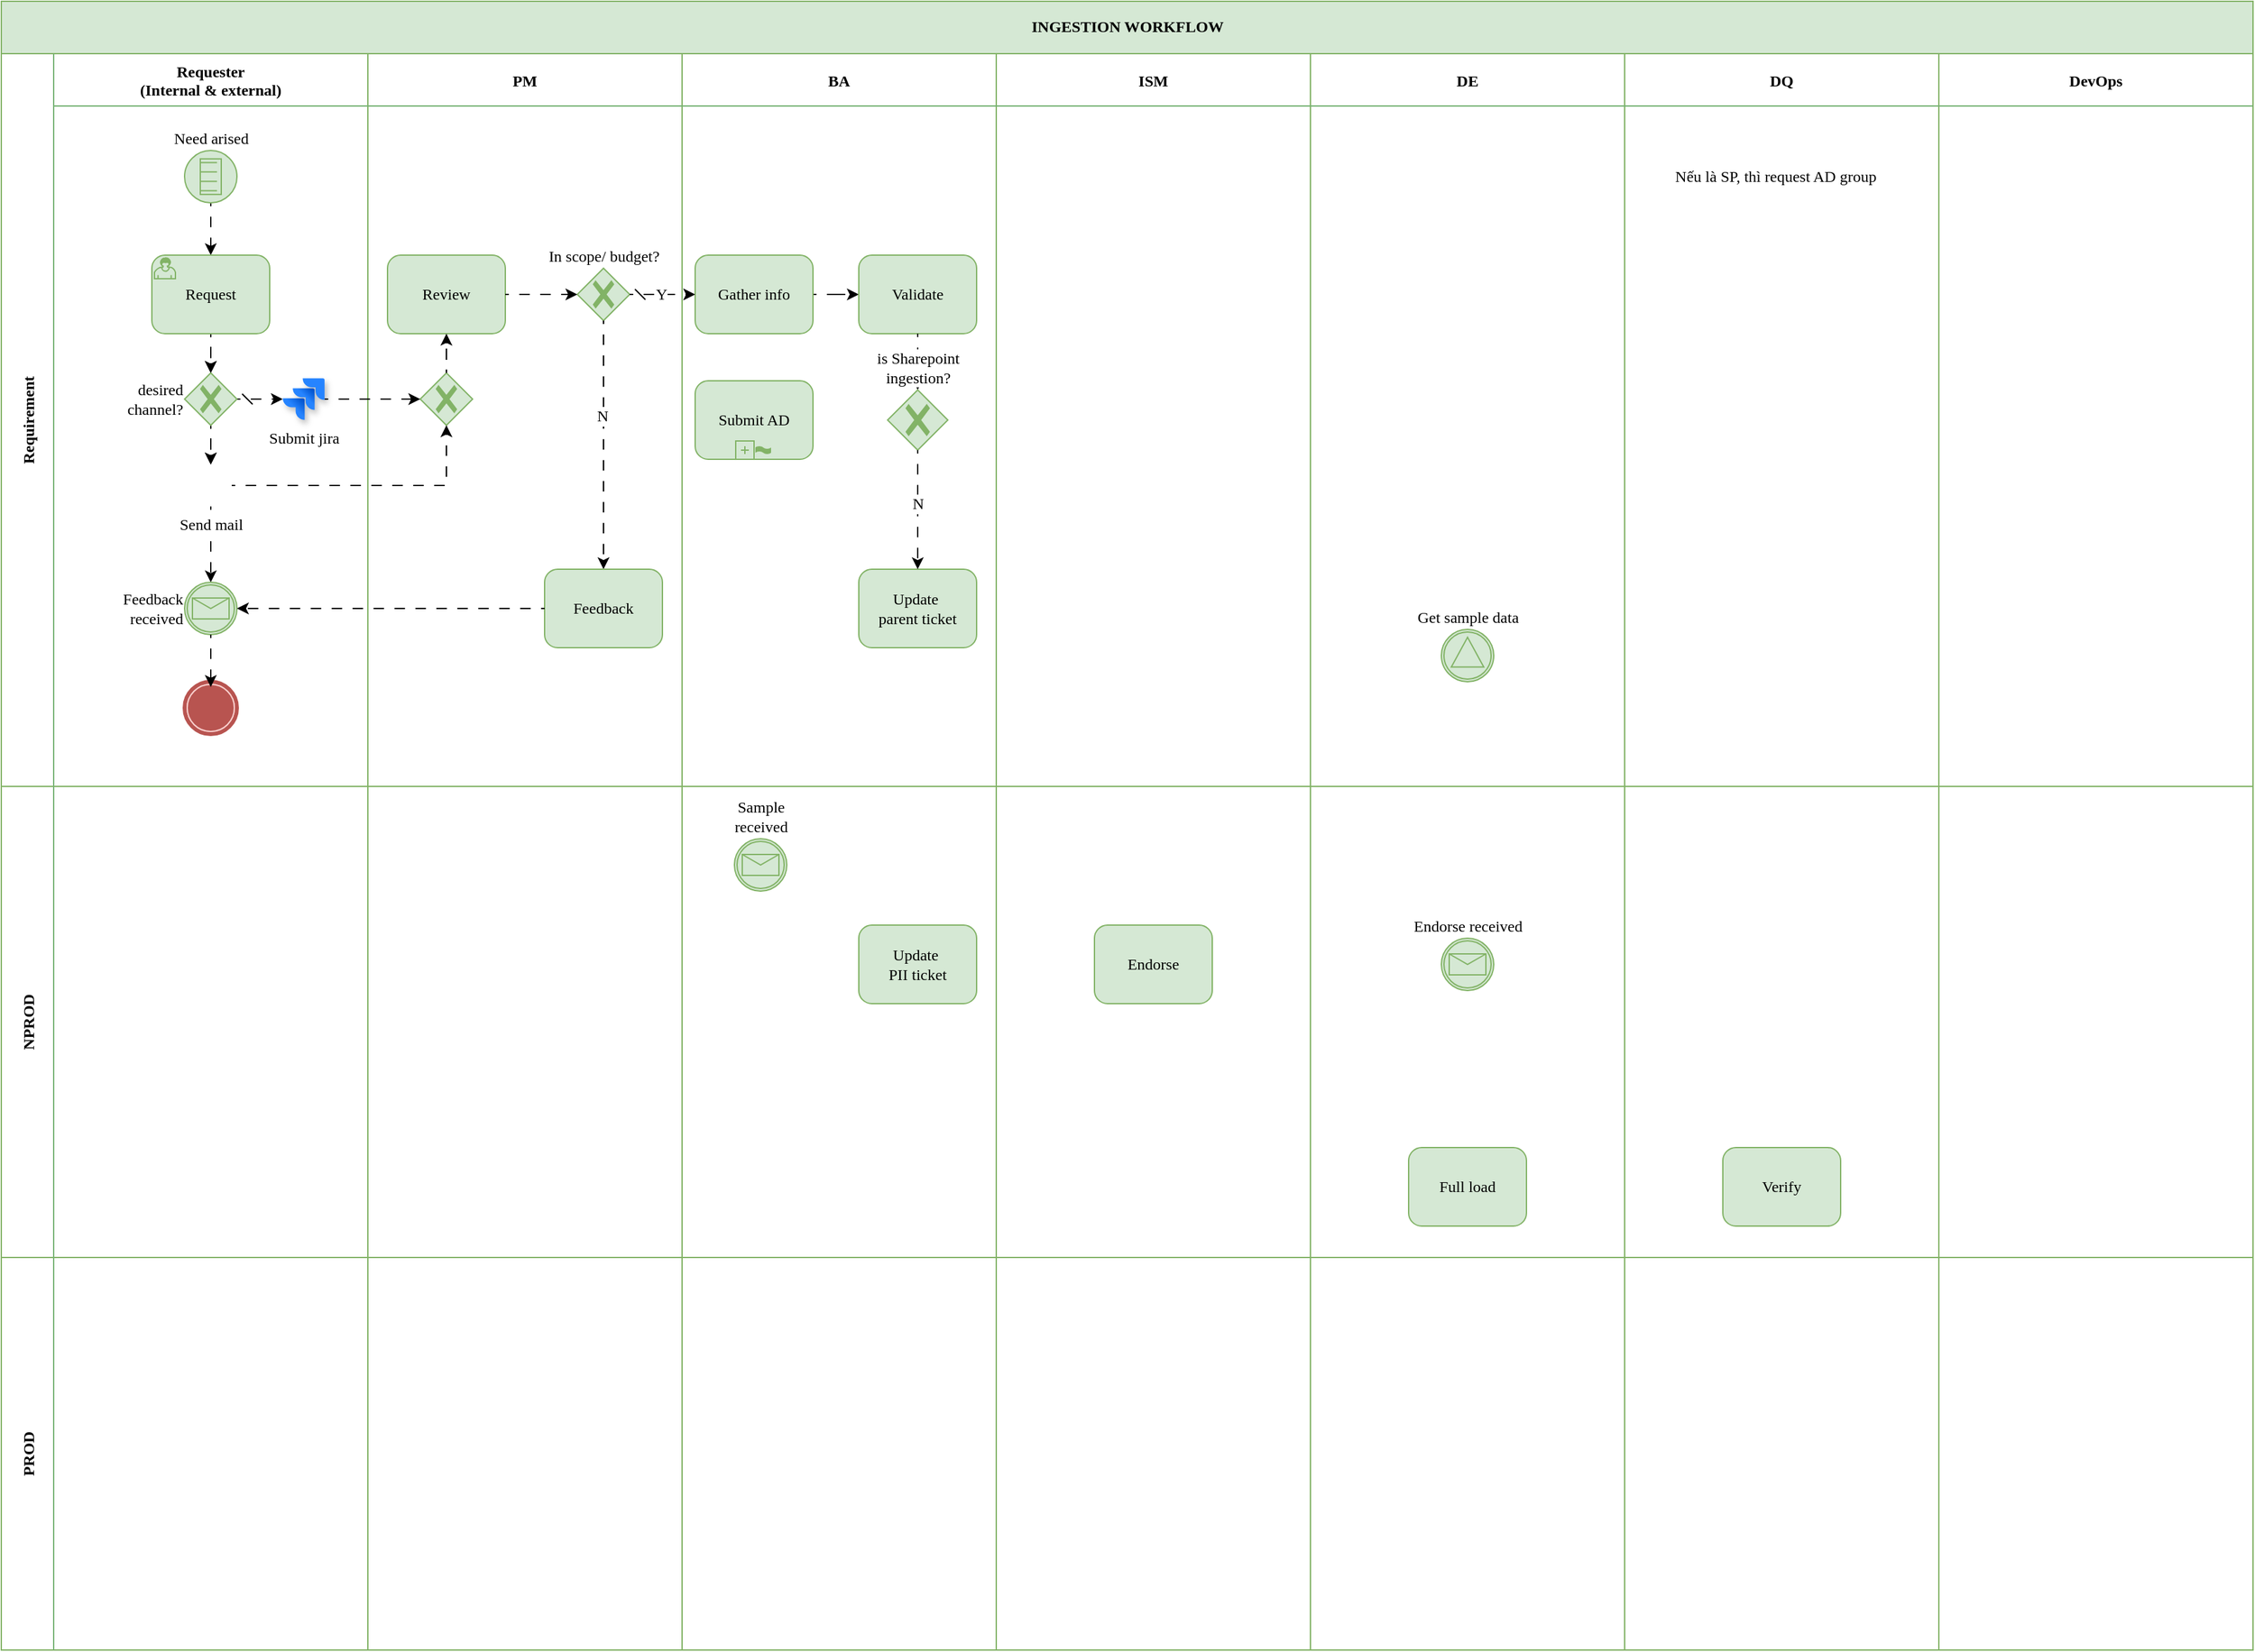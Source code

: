 <mxfile version="24.7.6">
  <diagram id="kgpKYQtTHZ0yAKxKKP6v" name="Page-1">
    <mxGraphModel dx="2022" dy="718" grid="1" gridSize="10" guides="1" tooltips="1" connect="1" arrows="1" fold="1" page="1" pageScale="1" pageWidth="850" pageHeight="1100" math="0" shadow="0">
      <root>
        <mxCell id="0" />
        <mxCell id="1" parent="0" />
        <mxCell id="3nuBFxr9cyL0pnOWT2aG-1" value="INGESTION WORKFLOW" style="shape=table;childLayout=tableLayout;startSize=40;collapsible=0;recursiveResize=0;expand=0;fillColor=#d5e8d4;fontStyle=1;shadow=0;rounded=0;direction=north;flipV=1;flipH=1;horizontal=0;fontFamily=Montserrat;labelPosition=center;verticalLabelPosition=middle;align=center;verticalAlign=middle;whiteSpace=wrap;html=1;textDirection=vertical-lr;movable=1;resizable=1;rotatable=1;deletable=1;editable=1;locked=0;connectable=1;fontSize=12;fontSource=https%3A%2F%2Ffonts.googleapis.com%2Fcss%3Ffamily%3DMontserrat;strokeColor=#82b366;" parent="1" vertex="1">
          <mxGeometry x="-310" y="40" width="1720" height="1260.0" as="geometry" />
        </mxCell>
        <mxCell id="3nuBFxr9cyL0pnOWT2aG-3" value="Requirement" style="shape=tableRow;horizontal=0;swimlaneHead=0;swimlaneBody=0;top=0;left=0;bottom=0;right=0;fillColor=none;points=[[0,0.5],[1,0.5]];portConstraint=eastwest;startSize=40;collapsible=0;recursiveResize=0;expand=0;fontStyle=1;swimlaneFillColor=none;strokeColor=#76B274;fontFamily=Montserrat;fontSource=https%3A%2F%2Ffonts.googleapis.com%2Fcss%3Ffamily%3DMontserrat;" parent="3nuBFxr9cyL0pnOWT2aG-1" vertex="1">
          <mxGeometry y="40" width="1720" height="560" as="geometry" />
        </mxCell>
        <mxCell id="3nuBFxr9cyL0pnOWT2aG-4" value="Requester&#xa;(Internal &amp; external)" style="swimlane;swimlaneHead=0;swimlaneBody=0;connectable=0;fillColor=none;startSize=40;collapsible=0;recursiveResize=0;expand=0;fontStyle=1;rounded=0;strokeColor=#76B274;fontFamily=Montserrat;fontSource=https%3A%2F%2Ffonts.googleapis.com%2Fcss%3Ffamily%3DMontserrat;" parent="3nuBFxr9cyL0pnOWT2aG-3" vertex="1">
          <mxGeometry x="40" width="240" height="560" as="geometry">
            <mxRectangle width="240" height="560" as="alternateBounds" />
          </mxGeometry>
        </mxCell>
        <mxCell id="cMU86__VcZ0qvdFthibx-100" value="Submit jira" style="image;image=img/lib/atlassian/Jira_Logo.svg;html=1;imageBackground=none;imageBorder=none;shadow=1;aspect=fixed;fontFamily=Montserrat;fontSource=https%3A%2F%2Ffonts.googleapis.com%2Fcss%3Ffamily%3DMontserrat;" vertex="1" parent="3nuBFxr9cyL0pnOWT2aG-4">
          <mxGeometry x="175" y="248" width="32" height="32" as="geometry" />
        </mxCell>
        <mxCell id="cMU86__VcZ0qvdFthibx-477" value="" style="edgeStyle=orthogonalEdgeStyle;shape=connector;curved=0;rounded=0;orthogonalLoop=1;jettySize=auto;html=1;strokeColor=default;align=center;verticalAlign=middle;fontFamily=Montserrat;fontSource=https%3A%2F%2Ffonts.googleapis.com%2Fcss%3Ffamily%3DMontserrat;fontSize=12;fontColor=default;labelBackgroundColor=default;endArrow=classic;flowAnimation=1;" edge="1" parent="3nuBFxr9cyL0pnOWT2aG-4" source="cMU86__VcZ0qvdFthibx-101" target="cMU86__VcZ0qvdFthibx-394">
          <mxGeometry relative="1" as="geometry" />
        </mxCell>
        <mxCell id="cMU86__VcZ0qvdFthibx-101" value="Send mail" style="shape=image;html=1;verticalAlign=top;verticalLabelPosition=bottom;labelBackgroundColor=#ffffff;imageAspect=0;aspect=fixed;image=https://cdn0.iconfinder.com/data/icons/logos-microsoft-office-365/128/Microsoft_Office-07-128.png;shadow=1;fontFamily=Montserrat;fontSource=https%3A%2F%2Ffonts.googleapis.com%2Fcss%3Ffamily%3DMontserrat;" vertex="1" parent="3nuBFxr9cyL0pnOWT2aG-4">
          <mxGeometry x="104" y="314" width="32" height="32" as="geometry" />
        </mxCell>
        <mxCell id="cMU86__VcZ0qvdFthibx-104" style="edgeStyle=orthogonalEdgeStyle;rounded=0;orthogonalLoop=1;jettySize=auto;html=1;entryX=0;entryY=0.5;entryDx=0;entryDy=0;curved=0;jumpStyle=none;startArrow=dash;startFill=0;flowAnimation=1;fixDash=0;" edge="1" parent="3nuBFxr9cyL0pnOWT2aG-4" target="cMU86__VcZ0qvdFthibx-100">
          <mxGeometry relative="1" as="geometry">
            <mxPoint x="139.966" y="264.034" as="sourcePoint" />
          </mxGeometry>
        </mxCell>
        <mxCell id="cMU86__VcZ0qvdFthibx-139" value="" style="edgeStyle=orthogonalEdgeStyle;rounded=0;orthogonalLoop=1;jettySize=auto;html=1;flowAnimation=1;fixDash=0;entryX=0.5;entryY=0;entryDx=0;entryDy=0;" edge="1" parent="3nuBFxr9cyL0pnOWT2aG-4" target="cMU86__VcZ0qvdFthibx-101">
          <mxGeometry relative="1" as="geometry">
            <mxPoint x="120.034" y="283.966" as="sourcePoint" />
          </mxGeometry>
        </mxCell>
        <mxCell id="cMU86__VcZ0qvdFthibx-138" value="" style="edgeStyle=orthogonalEdgeStyle;rounded=0;orthogonalLoop=1;jettySize=auto;html=1;entryX=0.5;entryY=0;entryDx=0;entryDy=0;curved=0;flowAnimation=1;fixDash=0;exitX=0.5;exitY=1;exitDx=0;exitDy=0;exitPerimeter=0;entryPerimeter=0;" edge="1" parent="3nuBFxr9cyL0pnOWT2aG-4" target="cMU86__VcZ0qvdFthibx-196">
          <mxGeometry relative="1" as="geometry">
            <mxPoint x="120" y="214" as="sourcePoint" />
            <mxPoint x="120" y="244" as="targetPoint" />
          </mxGeometry>
        </mxCell>
        <mxCell id="cMU86__VcZ0qvdFthibx-199" value="" style="edgeStyle=orthogonalEdgeStyle;shape=connector;curved=0;rounded=0;orthogonalLoop=1;jettySize=auto;html=1;strokeColor=default;align=center;verticalAlign=middle;fontFamily=Montserrat;fontSource=https%3A%2F%2Ffonts.googleapis.com%2Fcss%3Ffamily%3DMontserrat;fontSize=12;fontColor=default;labelBackgroundColor=default;endArrow=classic;flowAnimation=1;exitX=0.5;exitY=1;exitDx=0;exitDy=0;exitPerimeter=0;" edge="1" parent="3nuBFxr9cyL0pnOWT2aG-4" source="cMU86__VcZ0qvdFthibx-196" target="cMU86__VcZ0qvdFthibx-101">
          <mxGeometry relative="1" as="geometry" />
        </mxCell>
        <mxCell id="cMU86__VcZ0qvdFthibx-196" value="desired&lt;div&gt;channel?&lt;/div&gt;" style="points=[[0.25,0.25,0],[0.5,0,0],[0.75,0.25,0],[1,0.5,0],[0.75,0.75,0],[0.5,1,0],[0.25,0.75,0],[0,0.5,0]];shape=mxgraph.bpmn.gateway2;html=1;verticalLabelPosition=middle;labelBackgroundColor=#ffffff;verticalAlign=middle;align=right;perimeter=rhombusPerimeter;outlineConnect=0;outline=none;symbol=none;gwType=exclusive;rounded=1;fillStyle=auto;strokeColor=#82b366;arcSize=50;fontFamily=Montserrat;fontSource=https%3A%2F%2Ffonts.googleapis.com%2Fcss%3Ffamily%3DMontserrat;fontSize=12;fontColor=default;fillColor=#d5e8d4;labelPosition=left;" vertex="1" parent="3nuBFxr9cyL0pnOWT2aG-4">
          <mxGeometry x="100" y="244" width="40" height="40" as="geometry" />
        </mxCell>
        <mxCell id="cMU86__VcZ0qvdFthibx-198" style="edgeStyle=orthogonalEdgeStyle;shape=connector;curved=0;rounded=0;orthogonalLoop=1;jettySize=auto;html=1;entryX=0.5;entryY=0;entryDx=0;entryDy=0;entryPerimeter=0;strokeColor=default;align=center;verticalAlign=middle;fontFamily=Montserrat;fontSource=https%3A%2F%2Ffonts.googleapis.com%2Fcss%3Ffamily%3DMontserrat;fontSize=12;fontColor=default;labelBackgroundColor=default;endArrow=classic;flowAnimation=1;exitX=0.5;exitY=1;exitDx=0;exitDy=0;exitPerimeter=0;" edge="1" parent="3nuBFxr9cyL0pnOWT2aG-4" source="cMU86__VcZ0qvdFthibx-391" target="cMU86__VcZ0qvdFthibx-251">
          <mxGeometry relative="1" as="geometry">
            <mxPoint x="120" y="124" as="sourcePoint" />
            <mxPoint x="120" y="154" as="targetPoint" />
          </mxGeometry>
        </mxCell>
        <mxCell id="cMU86__VcZ0qvdFthibx-252" value="" style="edgeStyle=orthogonalEdgeStyle;shape=connector;curved=0;rounded=0;orthogonalLoop=1;jettySize=auto;html=1;strokeColor=default;align=center;verticalAlign=middle;fontFamily=Montserrat;fontSource=https%3A%2F%2Ffonts.googleapis.com%2Fcss%3Ffamily%3DMontserrat;fontSize=12;fontColor=default;labelBackgroundColor=default;endArrow=classic;flowAnimation=1;exitX=0.5;exitY=1;exitDx=0;exitDy=0;exitPerimeter=0;" edge="1" parent="3nuBFxr9cyL0pnOWT2aG-4" source="cMU86__VcZ0qvdFthibx-251" target="cMU86__VcZ0qvdFthibx-196">
          <mxGeometry relative="1" as="geometry" />
        </mxCell>
        <mxCell id="cMU86__VcZ0qvdFthibx-251" value="Request" style="points=[[0.25,0,0],[0.5,0,0],[0.75,0,0],[1,0.25,0],[1,0.5,0],[1,0.75,0],[0.75,1,0],[0.5,1,0],[0.25,1,0],[0,0.75,0],[0,0.5,0],[0,0.25,0]];shape=mxgraph.bpmn.task;whiteSpace=wrap;rectStyle=rounded;size=10;html=1;container=1;expand=0;collapsible=0;taskMarker=user;rounded=1;fillStyle=auto;strokeColor=#82b366;align=center;verticalAlign=middle;arcSize=50;fontFamily=Montserrat;fontSource=https%3A%2F%2Ffonts.googleapis.com%2Fcss%3Ffamily%3DMontserrat;fontSize=12;fontColor=default;fillColor=#d5e8d4;indent=2;rectOutline=single;isAdHoc=0;" vertex="1" parent="3nuBFxr9cyL0pnOWT2aG-4">
          <mxGeometry x="75" y="154" width="90" height="60" as="geometry" />
        </mxCell>
        <mxCell id="cMU86__VcZ0qvdFthibx-391" value="Need arised" style="points=[[0.145,0.145,0],[0.5,0,0],[0.855,0.145,0],[1,0.5,0],[0.855,0.855,0],[0.5,1,0],[0.145,0.855,0],[0,0.5,0]];shape=mxgraph.bpmn.event;html=1;verticalLabelPosition=top;labelBackgroundColor=#ffffff;verticalAlign=bottom;align=center;perimeter=ellipsePerimeter;outlineConnect=0;aspect=fixed;outline=standard;symbol=conditional;rounded=1;fillStyle=auto;strokeColor=#82b366;arcSize=50;fontFamily=Montserrat;fontSource=https%3A%2F%2Ffonts.googleapis.com%2Fcss%3Ffamily%3DMontserrat;fontSize=12;fontColor=default;fillColor=#d5e8d4;labelPosition=center;" vertex="1" parent="3nuBFxr9cyL0pnOWT2aG-4">
          <mxGeometry x="100" y="74" width="40" height="40" as="geometry" />
        </mxCell>
        <mxCell id="cMU86__VcZ0qvdFthibx-394" value="Feedback&lt;div&gt;received&lt;/div&gt;" style="points=[[0.145,0.145,0],[0.5,0,0],[0.855,0.145,0],[1,0.5,0],[0.855,0.855,0],[0.5,1,0],[0.145,0.855,0],[0,0.5,0]];shape=mxgraph.bpmn.event;html=1;verticalLabelPosition=middle;labelBackgroundColor=#ffffff;verticalAlign=middle;align=right;perimeter=ellipsePerimeter;outlineConnect=0;aspect=fixed;outline=catching;symbol=message;rounded=1;fillStyle=auto;strokeColor=#82b366;arcSize=50;fontFamily=Montserrat;fontSource=https%3A%2F%2Ffonts.googleapis.com%2Fcss%3Ffamily%3DMontserrat;fontSize=12;fontColor=default;fillColor=#d5e8d4;labelPosition=left;" vertex="1" parent="3nuBFxr9cyL0pnOWT2aG-4">
          <mxGeometry x="100" y="404" width="40" height="40" as="geometry" />
        </mxCell>
        <mxCell id="cMU86__VcZ0qvdFthibx-395" value="" style="points=[[0.145,0.145,0],[0.5,0,0],[0.855,0.145,0],[1,0.5,0],[0.855,0.855,0],[0.5,1,0],[0.145,0.855,0],[0,0.5,0]];shape=mxgraph.bpmn.event;html=1;verticalLabelPosition=bottom;labelBackgroundColor=#ffffff;verticalAlign=top;align=center;perimeter=ellipsePerimeter;outlineConnect=0;aspect=fixed;outline=end;symbol=terminate;rounded=1;fillStyle=auto;strokeColor=#b85450;arcSize=50;fontFamily=Montserrat;fontSource=https%3A%2F%2Ffonts.googleapis.com%2Fcss%3Ffamily%3DMontserrat;fontSize=12;fillColor=#f8cecc;" vertex="1" parent="3nuBFxr9cyL0pnOWT2aG-4">
          <mxGeometry x="100" y="480" width="40" height="40" as="geometry" />
        </mxCell>
        <mxCell id="cMU86__VcZ0qvdFthibx-396" style="edgeStyle=orthogonalEdgeStyle;shape=connector;curved=0;rounded=0;orthogonalLoop=1;jettySize=auto;html=1;entryX=0.5;entryY=0;entryDx=0;entryDy=0;entryPerimeter=0;strokeColor=default;align=center;verticalAlign=middle;fontFamily=Montserrat;fontSource=https%3A%2F%2Ffonts.googleapis.com%2Fcss%3Ffamily%3DMontserrat;fontSize=12;fontColor=default;labelBackgroundColor=default;endArrow=classic;flowAnimation=1;" edge="1" parent="3nuBFxr9cyL0pnOWT2aG-4" source="cMU86__VcZ0qvdFthibx-394">
          <mxGeometry relative="1" as="geometry">
            <mxPoint x="120" y="484" as="targetPoint" />
          </mxGeometry>
        </mxCell>
        <mxCell id="3nuBFxr9cyL0pnOWT2aG-8" value="PM" style="swimlane;swimlaneHead=0;swimlaneBody=0;connectable=0;fillColor=none;startSize=40;collapsible=0;recursiveResize=0;expand=0;fontStyle=1;flipV=0;strokeColor=#76B274;fontFamily=Montserrat;fontSource=https%3A%2F%2Ffonts.googleapis.com%2Fcss%3Ffamily%3DMontserrat;" parent="3nuBFxr9cyL0pnOWT2aG-3" vertex="1">
          <mxGeometry x="280" width="240" height="560" as="geometry">
            <mxRectangle width="240" height="560" as="alternateBounds" />
          </mxGeometry>
        </mxCell>
        <mxCell id="cMU86__VcZ0qvdFthibx-197" value="" style="points=[[0.25,0.25,0],[0.5,0,0],[0.75,0.25,0],[1,0.5,0],[0.75,0.75,0],[0.5,1,0],[0.25,0.75,0],[0,0.5,0]];shape=mxgraph.bpmn.gateway2;html=1;verticalLabelPosition=bottom;labelBackgroundColor=#ffffff;verticalAlign=top;align=center;perimeter=rhombusPerimeter;outlineConnect=0;outline=none;symbol=none;gwType=exclusive;rounded=1;fillStyle=auto;strokeColor=#82b366;arcSize=50;fontFamily=Montserrat;fontSource=https%3A%2F%2Ffonts.googleapis.com%2Fcss%3Ffamily%3DMontserrat;fontSize=12;fontColor=default;fillColor=#d5e8d4;" vertex="1" parent="3nuBFxr9cyL0pnOWT2aG-8">
          <mxGeometry x="40" y="244" width="40" height="40" as="geometry" />
        </mxCell>
        <mxCell id="cMU86__VcZ0qvdFthibx-200" value="Review" style="points=[[0.25,0,0],[0.5,0,0],[0.75,0,0],[1,0.25,0],[1,0.5,0],[1,0.75,0],[0.75,1,0],[0.5,1,0],[0.25,1,0],[0,0.75,0],[0,0.5,0],[0,0.25,0]];shape=mxgraph.bpmn.task;whiteSpace=wrap;rectStyle=rounded;size=10;html=1;container=1;expand=0;collapsible=0;taskMarker=abstract;rounded=1;fillStyle=auto;strokeColor=#82b366;align=center;verticalAlign=middle;arcSize=50;fontFamily=Montserrat;fontSource=https%3A%2F%2Ffonts.googleapis.com%2Fcss%3Ffamily%3DMontserrat;fontSize=12;fontColor=default;fillColor=#d5e8d4;" vertex="1" parent="3nuBFxr9cyL0pnOWT2aG-8">
          <mxGeometry x="15" y="154" width="90" height="60" as="geometry" />
        </mxCell>
        <mxCell id="cMU86__VcZ0qvdFthibx-209" value="In scope/ budget?" style="points=[[0.25,0.25,0],[0.5,0,0],[0.75,0.25,0],[1,0.5,0],[0.75,0.75,0],[0.5,1,0],[0.25,0.75,0],[0,0.5,0]];shape=mxgraph.bpmn.gateway2;html=1;verticalLabelPosition=top;labelBackgroundColor=#ffffff;verticalAlign=bottom;align=center;perimeter=rhombusPerimeter;outlineConnect=0;outline=none;symbol=none;gwType=exclusive;rounded=1;fillStyle=auto;strokeColor=#82b366;arcSize=50;fontFamily=Montserrat;fontSource=https%3A%2F%2Ffonts.googleapis.com%2Fcss%3Ffamily%3DMontserrat;fontSize=12;fontColor=default;fillColor=#d5e8d4;shadow=0;labelPosition=center;" vertex="1" parent="3nuBFxr9cyL0pnOWT2aG-8">
          <mxGeometry x="160" y="164" width="40" height="40" as="geometry" />
        </mxCell>
        <mxCell id="cMU86__VcZ0qvdFthibx-210" style="edgeStyle=orthogonalEdgeStyle;shape=connector;curved=0;rounded=0;orthogonalLoop=1;jettySize=auto;html=1;entryX=0;entryY=0.5;entryDx=0;entryDy=0;entryPerimeter=0;strokeColor=default;align=center;verticalAlign=middle;fontFamily=Montserrat;fontSource=https%3A%2F%2Ffonts.googleapis.com%2Fcss%3Ffamily%3DMontserrat;fontSize=12;fontColor=default;labelBackgroundColor=default;endArrow=classic;flowAnimation=1;" edge="1" parent="3nuBFxr9cyL0pnOWT2aG-8" source="cMU86__VcZ0qvdFthibx-200" target="cMU86__VcZ0qvdFthibx-209">
          <mxGeometry relative="1" as="geometry">
            <Array as="points">
              <mxPoint x="60" y="184" />
            </Array>
          </mxGeometry>
        </mxCell>
        <mxCell id="cMU86__VcZ0qvdFthibx-263" style="edgeStyle=orthogonalEdgeStyle;shape=connector;curved=0;rounded=0;orthogonalLoop=1;jettySize=auto;html=1;entryX=0.5;entryY=1;entryDx=0;entryDy=0;entryPerimeter=0;strokeColor=default;align=center;verticalAlign=middle;fontFamily=Montserrat;fontSource=https%3A%2F%2Ffonts.googleapis.com%2Fcss%3Ffamily%3DMontserrat;fontSize=12;fontColor=default;labelBackgroundColor=default;endArrow=classic;flowAnimation=1;" edge="1" parent="3nuBFxr9cyL0pnOWT2aG-8" source="cMU86__VcZ0qvdFthibx-197" target="cMU86__VcZ0qvdFthibx-200">
          <mxGeometry relative="1" as="geometry" />
        </mxCell>
        <mxCell id="cMU86__VcZ0qvdFthibx-265" style="edgeStyle=orthogonalEdgeStyle;shape=connector;curved=0;rounded=0;orthogonalLoop=1;jettySize=auto;html=1;entryX=0.5;entryY=0;entryDx=0;entryDy=0;entryPerimeter=0;strokeColor=default;align=center;verticalAlign=middle;fontFamily=Montserrat;fontSource=https%3A%2F%2Ffonts.googleapis.com%2Fcss%3Ffamily%3DMontserrat;fontSize=12;fontColor=default;labelBackgroundColor=default;endArrow=classic;flowAnimation=1;" edge="1" parent="3nuBFxr9cyL0pnOWT2aG-8" source="cMU86__VcZ0qvdFthibx-209" target="cMU86__VcZ0qvdFthibx-390">
          <mxGeometry relative="1" as="geometry">
            <mxPoint x="180" y="394" as="targetPoint" />
          </mxGeometry>
        </mxCell>
        <mxCell id="cMU86__VcZ0qvdFthibx-270" value="" style="edgeLabel;html=1;align=center;verticalAlign=middle;resizable=0;points=[];rounded=1;fillStyle=auto;strokeColor=#82b366;arcSize=50;fontFamily=Montserrat;fontSource=https%3A%2F%2Ffonts.googleapis.com%2Fcss%3Ffamily%3DMontserrat;fontSize=12;fontColor=default;fillColor=#d5e8d4;" vertex="1" connectable="0" parent="cMU86__VcZ0qvdFthibx-265">
          <mxGeometry x="-0.249" y="-1" relative="1" as="geometry">
            <mxPoint as="offset" />
          </mxGeometry>
        </mxCell>
        <mxCell id="cMU86__VcZ0qvdFthibx-271" value="N" style="edgeLabel;html=1;align=center;verticalAlign=middle;resizable=0;points=[];rounded=1;fillStyle=auto;strokeColor=#82b366;arcSize=50;fontFamily=Montserrat;fontSource=https%3A%2F%2Ffonts.googleapis.com%2Fcss%3Ffamily%3DMontserrat;fontSize=12;fontColor=default;fillColor=#d5e8d4;" vertex="1" connectable="0" parent="cMU86__VcZ0qvdFthibx-265">
          <mxGeometry x="-0.233" y="-1" relative="1" as="geometry">
            <mxPoint as="offset" />
          </mxGeometry>
        </mxCell>
        <mxCell id="cMU86__VcZ0qvdFthibx-390" value="Feedback" style="points=[[0.25,0,0],[0.5,0,0],[0.75,0,0],[1,0.25,0],[1,0.5,0],[1,0.75,0],[0.75,1,0],[0.5,1,0],[0.25,1,0],[0,0.75,0],[0,0.5,0],[0,0.25,0]];shape=mxgraph.bpmn.task;whiteSpace=wrap;rectStyle=rounded;size=10;html=1;container=1;expand=0;collapsible=0;taskMarker=abstract;rounded=1;fillStyle=auto;strokeColor=#82b366;align=center;verticalAlign=middle;arcSize=50;fontFamily=Montserrat;fontSource=https%3A%2F%2Ffonts.googleapis.com%2Fcss%3Ffamily%3DMontserrat;fontSize=12;fontColor=default;fillColor=#d5e8d4;" vertex="1" parent="3nuBFxr9cyL0pnOWT2aG-8">
          <mxGeometry x="135" y="394" width="90" height="60" as="geometry" />
        </mxCell>
        <mxCell id="3nuBFxr9cyL0pnOWT2aG-11" value="BA" style="swimlane;swimlaneHead=0;swimlaneBody=0;connectable=0;fillColor=none;startSize=40;collapsible=0;recursiveResize=0;expand=0;fontStyle=1;strokeColor=#76B274;fontFamily=Montserrat;fontSource=https%3A%2F%2Ffonts.googleapis.com%2Fcss%3Ffamily%3DMontserrat;" parent="3nuBFxr9cyL0pnOWT2aG-3" vertex="1">
          <mxGeometry x="520" width="240" height="560" as="geometry">
            <mxRectangle width="240" height="560" as="alternateBounds" />
          </mxGeometry>
        </mxCell>
        <mxCell id="cMU86__VcZ0qvdFthibx-274" value="" style="edgeStyle=orthogonalEdgeStyle;shape=connector;curved=0;rounded=0;orthogonalLoop=1;jettySize=auto;html=1;strokeColor=default;align=center;verticalAlign=middle;fontFamily=Montserrat;fontSource=https%3A%2F%2Ffonts.googleapis.com%2Fcss%3Ffamily%3DMontserrat;fontSize=12;fontColor=default;labelBackgroundColor=default;endArrow=classic;flowAnimation=1;" edge="1" parent="3nuBFxr9cyL0pnOWT2aG-11" source="cMU86__VcZ0qvdFthibx-262" target="cMU86__VcZ0qvdFthibx-273">
          <mxGeometry relative="1" as="geometry" />
        </mxCell>
        <mxCell id="cMU86__VcZ0qvdFthibx-262" value="Gather info" style="points=[[0.25,0,0],[0.5,0,0],[0.75,0,0],[1,0.25,0],[1,0.5,0],[1,0.75,0],[0.75,1,0],[0.5,1,0],[0.25,1,0],[0,0.75,0],[0,0.5,0],[0,0.25,0]];shape=mxgraph.bpmn.task;whiteSpace=wrap;rectStyle=rounded;size=10;html=1;container=1;expand=0;collapsible=0;taskMarker=abstract;rounded=1;fillStyle=auto;strokeColor=#82b366;align=center;verticalAlign=middle;arcSize=50;fontFamily=Montserrat;fontSource=https%3A%2F%2Ffonts.googleapis.com%2Fcss%3Ffamily%3DMontserrat;fontSize=12;fontColor=default;fillColor=#d5e8d4;" vertex="1" parent="3nuBFxr9cyL0pnOWT2aG-11">
          <mxGeometry x="10" y="154" width="90" height="60" as="geometry" />
        </mxCell>
        <mxCell id="cMU86__VcZ0qvdFthibx-273" value="Validate" style="points=[[0.25,0,0],[0.5,0,0],[0.75,0,0],[1,0.25,0],[1,0.5,0],[1,0.75,0],[0.75,1,0],[0.5,1,0],[0.25,1,0],[0,0.75,0],[0,0.5,0],[0,0.25,0]];shape=mxgraph.bpmn.task;whiteSpace=wrap;rectStyle=rounded;size=10;html=1;container=1;expand=0;collapsible=0;taskMarker=abstract;rounded=1;fillStyle=auto;strokeColor=#82b366;align=center;verticalAlign=middle;arcSize=50;fontFamily=Montserrat;fontSource=https%3A%2F%2Ffonts.googleapis.com%2Fcss%3Ffamily%3DMontserrat;fontSize=12;fontColor=default;fillColor=#d5e8d4;" vertex="1" parent="3nuBFxr9cyL0pnOWT2aG-11">
          <mxGeometry x="135" y="154" width="90" height="60" as="geometry" />
        </mxCell>
        <mxCell id="cMU86__VcZ0qvdFthibx-491" style="edgeStyle=orthogonalEdgeStyle;shape=connector;curved=0;rounded=0;orthogonalLoop=1;jettySize=auto;html=1;entryX=0.5;entryY=0;entryDx=0;entryDy=0;entryPerimeter=0;strokeColor=default;align=center;verticalAlign=middle;fontFamily=Montserrat;fontSource=https%3A%2F%2Ffonts.googleapis.com%2Fcss%3Ffamily%3DMontserrat;fontSize=12;fontColor=default;labelBackgroundColor=default;endArrow=classic;flowAnimation=1;" edge="1" parent="3nuBFxr9cyL0pnOWT2aG-11" source="cMU86__VcZ0qvdFthibx-273" target="cMU86__VcZ0qvdFthibx-493">
          <mxGeometry relative="1" as="geometry">
            <mxPoint x="160" y="94" as="targetPoint" />
          </mxGeometry>
        </mxCell>
        <mxCell id="cMU86__VcZ0qvdFthibx-493" value="is Sharepoint&lt;div&gt;ingestion?&lt;/div&gt;" style="points=[[0.25,0.25,0],[0.5,0,0],[0.75,0.25,0],[1,0.5,0],[0.75,0.75,0],[0.5,1,0],[0.25,0.75,0],[0,0.5,0]];shape=mxgraph.bpmn.gateway2;html=1;verticalLabelPosition=top;labelBackgroundColor=#ffffff;verticalAlign=bottom;align=center;perimeter=rhombusPerimeter;outlineConnect=0;outline=none;symbol=none;gwType=exclusive;rounded=1;fillStyle=auto;strokeColor=#82b366;arcSize=50;fontFamily=Montserrat;fontSource=https%3A%2F%2Ffonts.googleapis.com%2Fcss%3Ffamily%3DMontserrat;fontSize=12;fontColor=default;fillColor=#d5e8d4;shadow=0;labelPosition=center;" vertex="1" parent="3nuBFxr9cyL0pnOWT2aG-11">
          <mxGeometry x="157" y="257" width="46" height="46" as="geometry" />
        </mxCell>
        <mxCell id="cMU86__VcZ0qvdFthibx-498" value="Submit AD" style="points=[[0.25,0,0],[0.5,0,0],[0.75,0,0],[1,0.25,0],[1,0.5,0],[1,0.75,0],[0.75,1,0],[0.5,1,0],[0.25,1,0],[0,0.75,0],[0,0.5,0],[0,0.25,0]];shape=mxgraph.bpmn.task;whiteSpace=wrap;rectStyle=rounded;size=10;html=1;container=1;expand=0;collapsible=0;taskMarker=abstract;isAdHoc=1;isLoopSub=1;rounded=1;fillStyle=auto;strokeColor=#82b366;align=center;verticalAlign=middle;arcSize=50;fontFamily=Montserrat;fontSource=https%3A%2F%2Ffonts.googleapis.com%2Fcss%3Ffamily%3DMontserrat;fontSize=12;fontColor=default;fillColor=#d5e8d4;" vertex="1" parent="3nuBFxr9cyL0pnOWT2aG-11">
          <mxGeometry x="10" y="250" width="90" height="60" as="geometry" />
        </mxCell>
        <mxCell id="cMU86__VcZ0qvdFthibx-397" value="Update&amp;nbsp;&lt;div&gt;parent&amp;nbsp;&lt;span style=&quot;background-color: initial;&quot;&gt;ticket&lt;/span&gt;&lt;/div&gt;" style="points=[[0.25,0,0],[0.5,0,0],[0.75,0,0],[1,0.25,0],[1,0.5,0],[1,0.75,0],[0.75,1,0],[0.5,1,0],[0.25,1,0],[0,0.75,0],[0,0.5,0],[0,0.25,0]];shape=mxgraph.bpmn.task;whiteSpace=wrap;rectStyle=rounded;size=10;html=1;container=1;expand=0;collapsible=0;taskMarker=abstract;rounded=1;fillStyle=auto;strokeColor=#82b366;align=center;verticalAlign=middle;arcSize=50;fontFamily=Montserrat;fontSource=https%3A%2F%2Ffonts.googleapis.com%2Fcss%3Ffamily%3DMontserrat;fontSize=12;fontColor=default;fillColor=#d5e8d4;" vertex="1" parent="3nuBFxr9cyL0pnOWT2aG-11">
          <mxGeometry x="135" y="394" width="90" height="60" as="geometry" />
        </mxCell>
        <mxCell id="cMU86__VcZ0qvdFthibx-495" style="edgeStyle=orthogonalEdgeStyle;shape=connector;curved=0;rounded=0;orthogonalLoop=1;jettySize=auto;html=1;entryX=0.5;entryY=0;entryDx=0;entryDy=0;entryPerimeter=0;strokeColor=default;align=center;verticalAlign=middle;fontFamily=Montserrat;fontSource=https%3A%2F%2Ffonts.googleapis.com%2Fcss%3Ffamily%3DMontserrat;fontSize=12;fontColor=default;labelBackgroundColor=default;endArrow=classic;flowAnimation=1;" edge="1" parent="3nuBFxr9cyL0pnOWT2aG-11" source="cMU86__VcZ0qvdFthibx-493" target="cMU86__VcZ0qvdFthibx-397">
          <mxGeometry relative="1" as="geometry" />
        </mxCell>
        <mxCell id="cMU86__VcZ0qvdFthibx-497" value="N" style="edgeLabel;html=1;align=center;verticalAlign=middle;resizable=0;points=[];rounded=1;fillStyle=auto;strokeColor=#82b366;arcSize=50;fontFamily=Montserrat;fontSource=https%3A%2F%2Ffonts.googleapis.com%2Fcss%3Ffamily%3DMontserrat;fontSize=12;fontColor=default;fillColor=#d5e8d4;" vertex="1" connectable="0" parent="cMU86__VcZ0qvdFthibx-495">
          <mxGeometry x="-0.096" relative="1" as="geometry">
            <mxPoint as="offset" />
          </mxGeometry>
        </mxCell>
        <mxCell id="cMU86__VcZ0qvdFthibx-172" value="ISM" style="swimlane;swimlaneHead=0;swimlaneBody=0;connectable=0;fillColor=none;startSize=40;collapsible=0;recursiveResize=0;expand=0;fontStyle=1;strokeColor=#76B274;fontFamily=Montserrat;fontSource=https%3A%2F%2Ffonts.googleapis.com%2Fcss%3Ffamily%3DMontserrat;" vertex="1" parent="3nuBFxr9cyL0pnOWT2aG-3">
          <mxGeometry x="760" width="240" height="560" as="geometry">
            <mxRectangle width="240" height="560" as="alternateBounds" />
          </mxGeometry>
        </mxCell>
        <mxCell id="cMU86__VcZ0qvdFthibx-96" value="DE" style="swimlane;swimlaneHead=0;swimlaneBody=0;connectable=0;fillColor=none;startSize=40;collapsible=0;recursiveResize=0;expand=0;fontStyle=1;strokeColor=#76B274;fontFamily=Montserrat;fontSource=https%3A%2F%2Ffonts.googleapis.com%2Fcss%3Ffamily%3DMontserrat;" vertex="1" parent="3nuBFxr9cyL0pnOWT2aG-3">
          <mxGeometry x="1000" width="240" height="560" as="geometry">
            <mxRectangle width="240" height="560" as="alternateBounds" />
          </mxGeometry>
        </mxCell>
        <mxCell id="cMU86__VcZ0qvdFthibx-98" value="DQ" style="swimlane;swimlaneHead=0;swimlaneBody=0;connectable=0;fillColor=none;startSize=40;collapsible=0;recursiveResize=0;expand=0;fontStyle=1;strokeColor=#76B274;fontFamily=Montserrat;fontSource=https%3A%2F%2Ffonts.googleapis.com%2Fcss%3Ffamily%3DMontserrat;" vertex="1" parent="3nuBFxr9cyL0pnOWT2aG-3">
          <mxGeometry x="1240" width="240" height="560" as="geometry">
            <mxRectangle width="240" height="560" as="alternateBounds" />
          </mxGeometry>
        </mxCell>
        <mxCell id="cMU86__VcZ0qvdFthibx-489" value="Nếu là SP, thì request AD group" style="text;html=1;align=center;verticalAlign=middle;resizable=0;points=[];autosize=1;strokeColor=none;fillColor=none;fontFamily=Montserrat;fontSource=https%3A%2F%2Ffonts.googleapis.com%2Fcss%3Ffamily%3DMontserrat;fontSize=12;fontColor=default;" vertex="1" parent="cMU86__VcZ0qvdFthibx-98">
          <mxGeometry x="10" y="79" width="210" height="30" as="geometry" />
        </mxCell>
        <mxCell id="cMU86__VcZ0qvdFthibx-131" value="DevOps" style="swimlane;swimlaneHead=0;swimlaneBody=0;connectable=0;fillColor=none;startSize=40;collapsible=0;recursiveResize=0;expand=0;fontStyle=1;strokeColor=#76B274;fontFamily=Montserrat;fontSource=https%3A%2F%2Ffonts.googleapis.com%2Fcss%3Ffamily%3DMontserrat;" vertex="1" parent="3nuBFxr9cyL0pnOWT2aG-3">
          <mxGeometry x="1480" width="240" height="560" as="geometry">
            <mxRectangle width="240" height="560" as="alternateBounds" />
          </mxGeometry>
        </mxCell>
        <mxCell id="cMU86__VcZ0qvdFthibx-176" style="edgeStyle=orthogonalEdgeStyle;rounded=0;orthogonalLoop=1;jettySize=auto;html=1;entryX=0.5;entryY=1;entryDx=0;entryDy=0;entryPerimeter=0;flowAnimation=1;fixDash=0;exitX=1;exitY=0.5;exitDx=0;exitDy=0;" edge="1" parent="3nuBFxr9cyL0pnOWT2aG-3" source="cMU86__VcZ0qvdFthibx-101" target="cMU86__VcZ0qvdFthibx-197">
          <mxGeometry relative="1" as="geometry">
            <mxPoint x="325" y="284" as="targetPoint" />
            <Array as="points">
              <mxPoint x="340" y="330" />
            </Array>
          </mxGeometry>
        </mxCell>
        <mxCell id="cMU86__VcZ0qvdFthibx-179" style="edgeStyle=orthogonalEdgeStyle;rounded=0;orthogonalLoop=1;jettySize=auto;html=1;entryX=0;entryY=0.5;entryDx=0;entryDy=0;entryPerimeter=0;flowAnimation=1;" edge="1" parent="3nuBFxr9cyL0pnOWT2aG-3" source="cMU86__VcZ0qvdFthibx-100" target="cMU86__VcZ0qvdFthibx-197">
          <mxGeometry relative="1" as="geometry">
            <mxPoint x="305" y="264" as="targetPoint" />
          </mxGeometry>
        </mxCell>
        <mxCell id="cMU86__VcZ0qvdFthibx-216" style="edgeStyle=orthogonalEdgeStyle;shape=connector;curved=0;rounded=0;orthogonalLoop=1;jettySize=auto;html=1;entryX=0;entryY=0.5;entryDx=0;entryDy=0;entryPerimeter=0;strokeColor=default;align=center;verticalAlign=middle;fontFamily=Montserrat;fontSource=https%3A%2F%2Ffonts.googleapis.com%2Fcss%3Ffamily%3DMontserrat;fontSize=12;fontColor=default;labelBackgroundColor=default;endArrow=classic;flowAnimation=1;startArrow=dash;startFill=0;" edge="1" parent="3nuBFxr9cyL0pnOWT2aG-3" source="cMU86__VcZ0qvdFthibx-209" target="cMU86__VcZ0qvdFthibx-262">
          <mxGeometry relative="1" as="geometry">
            <mxPoint x="540" y="184" as="targetPoint" />
          </mxGeometry>
        </mxCell>
        <mxCell id="cMU86__VcZ0qvdFthibx-261" value="Y" style="edgeLabel;html=1;align=center;verticalAlign=middle;resizable=0;points=[];rounded=1;fillStyle=auto;strokeColor=#82b366;arcSize=50;fontFamily=Montserrat;fontSource=https%3A%2F%2Ffonts.googleapis.com%2Fcss%3Ffamily%3DMontserrat;fontSize=12;fontColor=default;fillColor=#d5e8d4;" vertex="1" connectable="0" parent="cMU86__VcZ0qvdFthibx-216">
          <mxGeometry x="-0.053" relative="1" as="geometry">
            <mxPoint as="offset" />
          </mxGeometry>
        </mxCell>
        <mxCell id="cMU86__VcZ0qvdFthibx-266" style="edgeStyle=orthogonalEdgeStyle;shape=connector;curved=0;rounded=0;orthogonalLoop=1;jettySize=auto;html=1;strokeColor=default;align=center;verticalAlign=middle;fontFamily=Montserrat;fontSource=https%3A%2F%2Ffonts.googleapis.com%2Fcss%3Ffamily%3DMontserrat;fontSize=12;fontColor=default;labelBackgroundColor=default;endArrow=classic;flowAnimation=1;exitX=0;exitY=0.5;exitDx=0;exitDy=0;exitPerimeter=0;entryX=1;entryY=0.5;entryDx=0;entryDy=0;entryPerimeter=0;" edge="1" parent="3nuBFxr9cyL0pnOWT2aG-3" source="cMU86__VcZ0qvdFthibx-390" target="cMU86__VcZ0qvdFthibx-394">
          <mxGeometry relative="1" as="geometry">
            <mxPoint x="415" y="424" as="sourcePoint" />
            <mxPoint x="210" y="424" as="targetPoint" />
            <Array as="points" />
          </mxGeometry>
        </mxCell>
        <mxCell id="cMU86__VcZ0qvdFthibx-105" value="NPROD" style="shape=tableRow;horizontal=0;swimlaneHead=0;swimlaneBody=0;top=0;left=0;bottom=0;right=0;fillColor=none;points=[[0,0.5],[1,0.5]];portConstraint=eastwest;startSize=40;collapsible=0;recursiveResize=0;expand=0;fontStyle=1;strokeColor=#76B274;fontFamily=Montserrat;fontSource=https%3A%2F%2Ffonts.googleapis.com%2Fcss%3Ffamily%3DMontserrat;" vertex="1" parent="3nuBFxr9cyL0pnOWT2aG-1">
          <mxGeometry y="600" width="1720" height="360" as="geometry" />
        </mxCell>
        <mxCell id="cMU86__VcZ0qvdFthibx-106" value="" style="swimlane;swimlaneHead=0;swimlaneBody=0;connectable=0;fillColor=none;startSize=40;collapsible=0;recursiveResize=0;expand=0;fontStyle=1;strokeColor=default;swimlaneLine=0;" vertex="1" parent="cMU86__VcZ0qvdFthibx-105">
          <mxGeometry x="40" width="240" height="360" as="geometry">
            <mxRectangle width="240" height="360" as="alternateBounds" />
          </mxGeometry>
        </mxCell>
        <mxCell id="cMU86__VcZ0qvdFthibx-114" value="" style="swimlane;swimlaneHead=0;swimlaneBody=0;connectable=0;fillColor=none;startSize=40;collapsible=0;recursiveResize=0;expand=0;fontStyle=1;flipV=0;swimlaneLine=0;" vertex="1" parent="cMU86__VcZ0qvdFthibx-105">
          <mxGeometry x="280" width="240" height="360" as="geometry">
            <mxRectangle width="240" height="360" as="alternateBounds" />
          </mxGeometry>
        </mxCell>
        <mxCell id="cMU86__VcZ0qvdFthibx-115" value="" style="swimlane;swimlaneHead=0;swimlaneBody=0;connectable=0;fillColor=none;startSize=40;collapsible=0;recursiveResize=0;expand=0;fontStyle=1;swimlaneLine=0;" vertex="1" parent="cMU86__VcZ0qvdFthibx-105">
          <mxGeometry x="520" width="240" height="360" as="geometry">
            <mxRectangle width="240" height="360" as="alternateBounds" />
          </mxGeometry>
        </mxCell>
        <mxCell id="cMU86__VcZ0qvdFthibx-403" value="Sample&lt;div&gt;received&lt;/div&gt;" style="points=[[0.145,0.145,0],[0.5,0,0],[0.855,0.145,0],[1,0.5,0],[0.855,0.855,0],[0.5,1,0],[0.145,0.855,0],[0,0.5,0]];shape=mxgraph.bpmn.event;html=1;verticalLabelPosition=top;labelBackgroundColor=#ffffff;verticalAlign=bottom;align=center;perimeter=ellipsePerimeter;outlineConnect=0;aspect=fixed;outline=catching;symbol=message;rounded=1;fillStyle=auto;strokeColor=#82b366;arcSize=50;fontFamily=Montserrat;fontSource=https%3A%2F%2Ffonts.googleapis.com%2Fcss%3Ffamily%3DMontserrat;fontSize=12;fontColor=default;fillColor=#d5e8d4;labelPosition=center;" vertex="1" parent="cMU86__VcZ0qvdFthibx-115">
          <mxGeometry x="40" y="40" width="40" height="40" as="geometry" />
        </mxCell>
        <mxCell id="cMU86__VcZ0qvdFthibx-173" style="swimlane;swimlaneHead=0;swimlaneBody=0;connectable=0;fillColor=none;startSize=40;collapsible=0;recursiveResize=0;expand=0;fontStyle=1;swimlaneLine=0;" vertex="1" parent="cMU86__VcZ0qvdFthibx-105">
          <mxGeometry x="760" width="240" height="360" as="geometry">
            <mxRectangle width="240" height="360" as="alternateBounds" />
          </mxGeometry>
        </mxCell>
        <mxCell id="cMU86__VcZ0qvdFthibx-116" style="swimlane;swimlaneHead=0;swimlaneBody=0;connectable=0;fillColor=none;startSize=40;collapsible=0;recursiveResize=0;expand=0;fontStyle=1;swimlaneLine=0;" vertex="1" parent="cMU86__VcZ0qvdFthibx-105">
          <mxGeometry x="1000" width="240" height="360" as="geometry">
            <mxRectangle width="240" height="360" as="alternateBounds" />
          </mxGeometry>
        </mxCell>
        <mxCell id="cMU86__VcZ0qvdFthibx-410" value="Update&amp;nbsp;&lt;div&gt;PII&amp;nbsp;&lt;span style=&quot;background-color: initial;&quot;&gt;ticket&lt;/span&gt;&lt;/div&gt;" style="points=[[0.25,0,0],[0.5,0,0],[0.75,0,0],[1,0.25,0],[1,0.5,0],[1,0.75,0],[0.75,1,0],[0.5,1,0],[0.25,1,0],[0,0.75,0],[0,0.5,0],[0,0.25,0]];shape=mxgraph.bpmn.task;whiteSpace=wrap;rectStyle=rounded;size=10;html=1;container=1;expand=0;collapsible=0;taskMarker=abstract;rounded=1;fillStyle=auto;strokeColor=#82b366;align=center;verticalAlign=middle;arcSize=50;fontFamily=Montserrat;fontSource=https%3A%2F%2Ffonts.googleapis.com%2Fcss%3Ffamily%3DMontserrat;fontSize=12;fontColor=default;fillColor=#d5e8d4;" vertex="1" parent="cMU86__VcZ0qvdFthibx-116">
          <mxGeometry x="-345" y="106" width="90" height="60" as="geometry" />
        </mxCell>
        <mxCell id="cMU86__VcZ0qvdFthibx-295" value="Endorse" style="points=[[0.25,0,0],[0.5,0,0],[0.75,0,0],[1,0.25,0],[1,0.5,0],[1,0.75,0],[0.75,1,0],[0.5,1,0],[0.25,1,0],[0,0.75,0],[0,0.5,0],[0,0.25,0]];shape=mxgraph.bpmn.task;whiteSpace=wrap;rectStyle=rounded;size=10;html=1;container=1;expand=0;collapsible=0;taskMarker=abstract;rounded=1;fillStyle=auto;strokeColor=#82b366;align=center;verticalAlign=middle;arcSize=50;fontFamily=Montserrat;fontSource=https%3A%2F%2Ffonts.googleapis.com%2Fcss%3Ffamily%3DMontserrat;fontSize=12;fontColor=default;fillColor=#d5e8d4;" vertex="1" parent="cMU86__VcZ0qvdFthibx-116">
          <mxGeometry x="-165" y="106" width="90" height="60" as="geometry" />
        </mxCell>
        <mxCell id="cMU86__VcZ0qvdFthibx-400" value="Get sample data" style="points=[[0.145,0.145,0],[0.5,0,0],[0.855,0.145,0],[1,0.5,0],[0.855,0.855,0],[0.5,1,0],[0.145,0.855,0],[0,0.5,0]];shape=mxgraph.bpmn.event;html=1;verticalLabelPosition=top;labelBackgroundColor=#ffffff;verticalAlign=bottom;align=center;perimeter=ellipsePerimeter;outlineConnect=0;aspect=fixed;outline=catching;symbol=signal;rounded=1;fillStyle=auto;strokeColor=#82b366;arcSize=50;fontFamily=Montserrat;fontSource=https%3A%2F%2Ffonts.googleapis.com%2Fcss%3Ffamily%3DMontserrat;fontSize=12;fontColor=default;fillColor=#d5e8d4;labelPosition=center;" vertex="1" parent="cMU86__VcZ0qvdFthibx-116">
          <mxGeometry x="100" y="-120" width="40" height="40" as="geometry" />
        </mxCell>
        <mxCell id="cMU86__VcZ0qvdFthibx-481" value="Endorse received" style="points=[[0.145,0.145,0],[0.5,0,0],[0.855,0.145,0],[1,0.5,0],[0.855,0.855,0],[0.5,1,0],[0.145,0.855,0],[0,0.5,0]];shape=mxgraph.bpmn.event;html=1;verticalLabelPosition=top;labelBackgroundColor=#ffffff;verticalAlign=bottom;align=center;perimeter=ellipsePerimeter;outlineConnect=0;aspect=fixed;outline=catching;symbol=message;rounded=1;fillStyle=auto;strokeColor=#82b366;arcSize=50;fontFamily=Montserrat;fontSource=https%3A%2F%2Ffonts.googleapis.com%2Fcss%3Ffamily%3DMontserrat;fontSize=12;fontColor=default;fillColor=#d5e8d4;labelPosition=center;" vertex="1" parent="cMU86__VcZ0qvdFthibx-116">
          <mxGeometry x="100" y="116" width="40" height="40" as="geometry" />
        </mxCell>
        <mxCell id="cMU86__VcZ0qvdFthibx-483" value="Full load" style="points=[[0.25,0,0],[0.5,0,0],[0.75,0,0],[1,0.25,0],[1,0.5,0],[1,0.75,0],[0.75,1,0],[0.5,1,0],[0.25,1,0],[0,0.75,0],[0,0.5,0],[0,0.25,0]];shape=mxgraph.bpmn.task;whiteSpace=wrap;rectStyle=rounded;size=10;html=1;container=1;expand=0;collapsible=0;taskMarker=abstract;rounded=1;fillStyle=auto;strokeColor=#82b366;align=center;verticalAlign=middle;arcSize=50;fontFamily=Montserrat;fontSource=https%3A%2F%2Ffonts.googleapis.com%2Fcss%3Ffamily%3DMontserrat;fontSize=12;fontColor=default;fillColor=#d5e8d4;" vertex="1" parent="cMU86__VcZ0qvdFthibx-116">
          <mxGeometry x="75" y="276" width="90" height="60" as="geometry" />
        </mxCell>
        <mxCell id="cMU86__VcZ0qvdFthibx-487" value="Verify" style="points=[[0.25,0,0],[0.5,0,0],[0.75,0,0],[1,0.25,0],[1,0.5,0],[1,0.75,0],[0.75,1,0],[0.5,1,0],[0.25,1,0],[0,0.75,0],[0,0.5,0],[0,0.25,0]];shape=mxgraph.bpmn.task;whiteSpace=wrap;rectStyle=rounded;size=10;html=1;container=1;expand=0;collapsible=0;taskMarker=abstract;rounded=1;fillStyle=auto;strokeColor=#82b366;align=center;verticalAlign=middle;arcSize=50;fontFamily=Montserrat;fontSource=https%3A%2F%2Ffonts.googleapis.com%2Fcss%3Ffamily%3DMontserrat;fontSize=12;fontColor=default;fillColor=#d5e8d4;" vertex="1" parent="cMU86__VcZ0qvdFthibx-116">
          <mxGeometry x="315" y="276" width="90" height="60" as="geometry" />
        </mxCell>
        <mxCell id="cMU86__VcZ0qvdFthibx-117" style="swimlane;swimlaneHead=0;swimlaneBody=0;connectable=0;fillColor=none;startSize=40;collapsible=0;recursiveResize=0;expand=0;fontStyle=1;swimlaneLine=0;" vertex="1" parent="cMU86__VcZ0qvdFthibx-105">
          <mxGeometry x="1240" width="240" height="360" as="geometry">
            <mxRectangle width="240" height="360" as="alternateBounds" />
          </mxGeometry>
        </mxCell>
        <mxCell id="cMU86__VcZ0qvdFthibx-132" style="swimlane;swimlaneHead=0;swimlaneBody=0;connectable=0;fillColor=none;startSize=40;collapsible=0;recursiveResize=0;expand=0;fontStyle=1;swimlaneLine=0;" vertex="1" parent="cMU86__VcZ0qvdFthibx-105">
          <mxGeometry x="1480" width="240" height="360" as="geometry">
            <mxRectangle width="240" height="360" as="alternateBounds" />
          </mxGeometry>
        </mxCell>
        <mxCell id="cMU86__VcZ0qvdFthibx-118" value="PROD" style="shape=tableRow;horizontal=0;swimlaneHead=0;swimlaneBody=0;top=0;left=0;bottom=0;right=0;fillColor=none;points=[[0,0.5],[1,0.5]];portConstraint=eastwest;startSize=40;collapsible=0;recursiveResize=0;expand=0;fontStyle=1;strokeColor=#76B274;fontFamily=Montserrat;fontSource=https%3A%2F%2Ffonts.googleapis.com%2Fcss%3Ffamily%3DMontserrat;" vertex="1" parent="3nuBFxr9cyL0pnOWT2aG-1">
          <mxGeometry y="960" width="1720" height="300" as="geometry" />
        </mxCell>
        <mxCell id="cMU86__VcZ0qvdFthibx-119" value="" style="swimlane;swimlaneHead=0;swimlaneBody=0;connectable=0;fillColor=none;startSize=40;collapsible=0;recursiveResize=0;expand=0;fontStyle=1;swimlaneLine=0;strokeColor=#76B274;" vertex="1" parent="cMU86__VcZ0qvdFthibx-118">
          <mxGeometry x="40" width="240" height="300" as="geometry">
            <mxRectangle width="240" height="300" as="alternateBounds" />
          </mxGeometry>
        </mxCell>
        <mxCell id="cMU86__VcZ0qvdFthibx-127" value="" style="swimlane;swimlaneHead=0;swimlaneBody=0;connectable=0;fillColor=none;startSize=40;collapsible=0;recursiveResize=0;expand=0;fontStyle=1;flipV=0;swimlaneLine=0;" vertex="1" parent="cMU86__VcZ0qvdFthibx-118">
          <mxGeometry x="280" width="240" height="300" as="geometry">
            <mxRectangle width="240" height="300" as="alternateBounds" />
          </mxGeometry>
        </mxCell>
        <mxCell id="cMU86__VcZ0qvdFthibx-128" value="" style="swimlane;swimlaneHead=0;swimlaneBody=0;connectable=0;fillColor=none;startSize=40;collapsible=0;recursiveResize=0;expand=0;fontStyle=1;swimlaneLine=0;" vertex="1" parent="cMU86__VcZ0qvdFthibx-118">
          <mxGeometry x="520" width="240" height="300" as="geometry">
            <mxRectangle width="240" height="300" as="alternateBounds" />
          </mxGeometry>
        </mxCell>
        <mxCell id="cMU86__VcZ0qvdFthibx-174" style="swimlane;swimlaneHead=0;swimlaneBody=0;connectable=0;fillColor=none;startSize=40;collapsible=0;recursiveResize=0;expand=0;fontStyle=1;swimlaneLine=0;" vertex="1" parent="cMU86__VcZ0qvdFthibx-118">
          <mxGeometry x="760" width="240" height="300" as="geometry">
            <mxRectangle width="240" height="300" as="alternateBounds" />
          </mxGeometry>
        </mxCell>
        <mxCell id="cMU86__VcZ0qvdFthibx-129" style="swimlane;swimlaneHead=0;swimlaneBody=0;connectable=0;fillColor=none;startSize=40;collapsible=0;recursiveResize=0;expand=0;fontStyle=1;swimlaneLine=0;" vertex="1" parent="cMU86__VcZ0qvdFthibx-118">
          <mxGeometry x="1000" width="240" height="300" as="geometry">
            <mxRectangle width="240" height="300" as="alternateBounds" />
          </mxGeometry>
        </mxCell>
        <mxCell id="cMU86__VcZ0qvdFthibx-130" style="swimlane;swimlaneHead=0;swimlaneBody=0;connectable=0;fillColor=none;startSize=40;collapsible=0;recursiveResize=0;expand=0;fontStyle=1;swimlaneLine=0;" vertex="1" parent="cMU86__VcZ0qvdFthibx-118">
          <mxGeometry x="1240" width="240" height="300" as="geometry">
            <mxRectangle width="240" height="300" as="alternateBounds" />
          </mxGeometry>
        </mxCell>
        <mxCell id="cMU86__VcZ0qvdFthibx-133" style="swimlane;swimlaneHead=0;swimlaneBody=0;connectable=0;fillColor=none;startSize=40;collapsible=0;recursiveResize=0;expand=0;fontStyle=1;swimlaneLine=0;" vertex="1" parent="cMU86__VcZ0qvdFthibx-118">
          <mxGeometry x="1480" width="240" height="300" as="geometry">
            <mxRectangle width="240" height="300" as="alternateBounds" />
          </mxGeometry>
        </mxCell>
      </root>
    </mxGraphModel>
  </diagram>
</mxfile>
